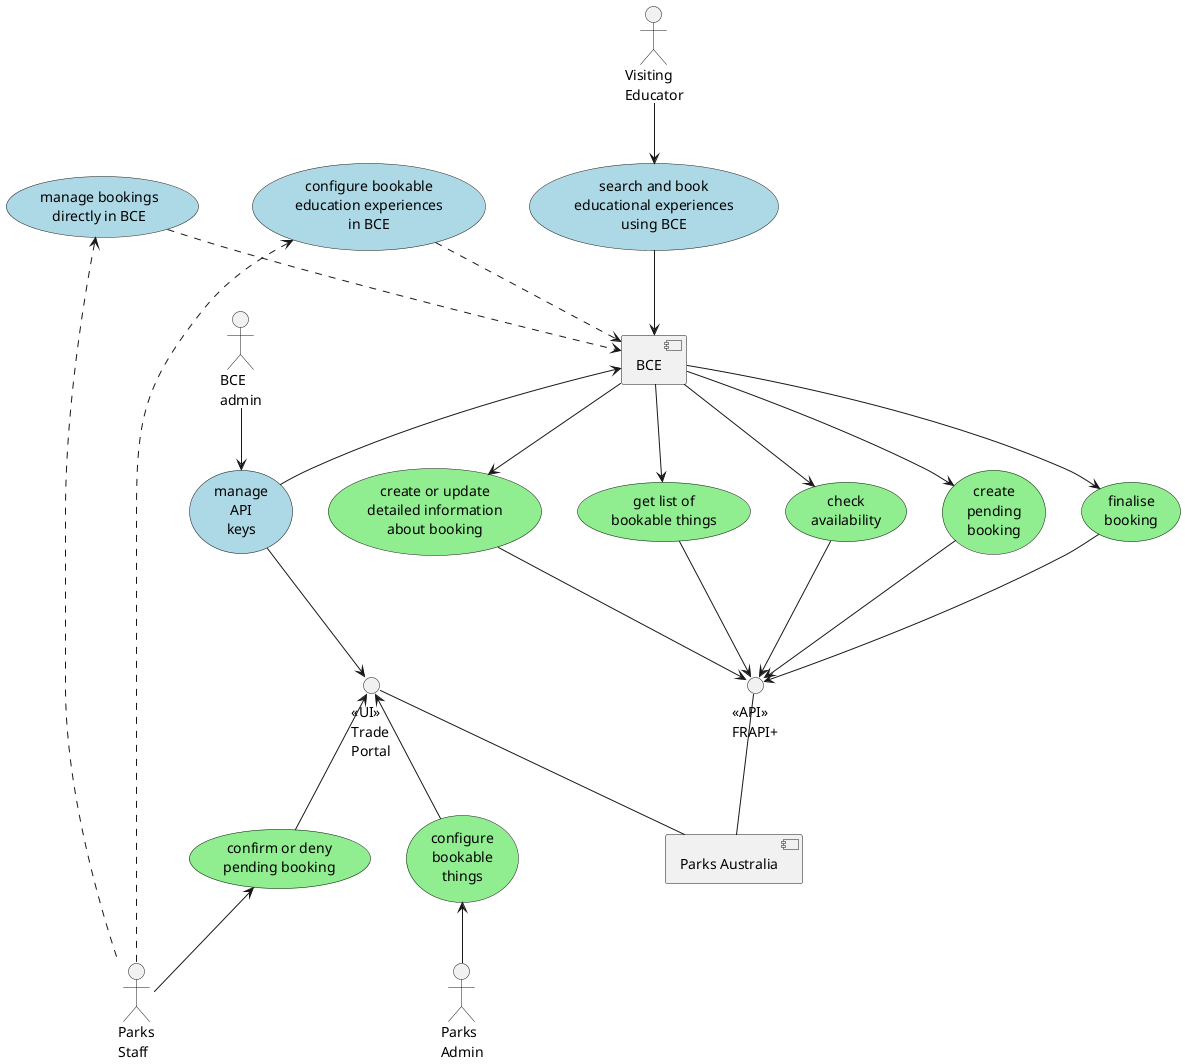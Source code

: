 @startuml
   component "Parks Australia" as pa
   component BCE

   interface "<<UI>>\nTrade\nPortal" as tpui
   tpui -- pa
   interface "<<API>>\nFRAPI+" as frapi
   frapi -- pa

   actor "BCE\nadmin" as bce_admin
   usecase "manage\nAPI\nkeys" as uc_api_keys #lightblue
   bce_admin -down-> uc_api_keys
   uc_api_keys -down-> tpui
   uc_api_keys -up-> BCE

   usecase "check\navailability" as uc1 #lightgreen
   BCE -down-> uc1
   uc1 -down-> frapi

   usecase "create\npending\nbooking" as uc2 #lightgreen
   BCE -down-> uc2
   uc2 -down-> frapi

   usecase "finalise\nbooking" as uc3 #lightgreen
   BCE -down-> uc3
   uc3 -down-> frapi

   usecase "create or update\ndetailed information\nabout booking" as uc4 #lightgreen
   BCE -down-> uc4
   uc4 -down-> frapi

   usecase "get list of\nbookable things" as uc5 #lightgreen
   BCE -down-> uc5
   uc5 -down-> frapi

   actor "Parks\nStaff" as tpu
   usecase "confirm or deny\npending booking" as uc6 #lightgreen
   tpu -up-> uc6
   uc6 -up-> tpui

   actor "Parks\nAdmin" as padmin
   usecase "configure\nbookable\nthings" as uc7 #lightgreen
   padmin -up-> uc7
   uc7 -up-> tpui

   usecase "configure bookable\neducation experiences\nin BCE" as uc8 #lightblue
   tpu .up.> uc8
   uc8 .down.> BCE

   usecase "manage bookings\ndirectly in BCE" as uc9 #lightblue
   tpu .up.> uc9
   uc9 .down.> BCE

   actor "Visiting\nEducator" as teach
   usecase "search and book\neducational experiences\nusing BCE" as uc10 #lightblue
   teach -down-> uc10
   uc10 -down-> BCE
@enduml
